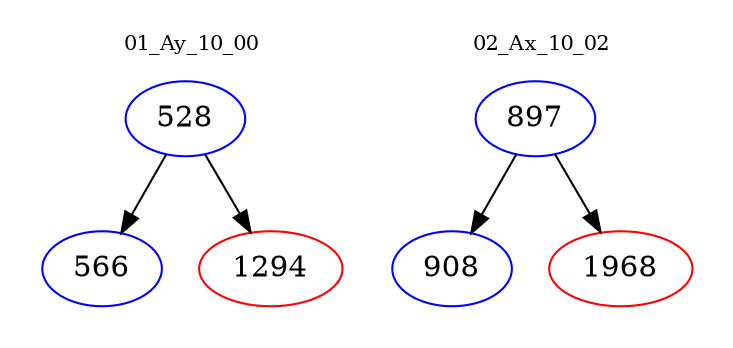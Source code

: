 digraph{
subgraph cluster_0 {
color = white
label = "01_Ay_10_00";
fontsize=10;
T0_528 [label="528", color="blue"]
T0_528 -> T0_566 [color="black"]
T0_566 [label="566", color="blue"]
T0_528 -> T0_1294 [color="black"]
T0_1294 [label="1294", color="red"]
}
subgraph cluster_1 {
color = white
label = "02_Ax_10_02";
fontsize=10;
T1_897 [label="897", color="blue"]
T1_897 -> T1_908 [color="black"]
T1_908 [label="908", color="blue"]
T1_897 -> T1_1968 [color="black"]
T1_1968 [label="1968", color="red"]
}
}

